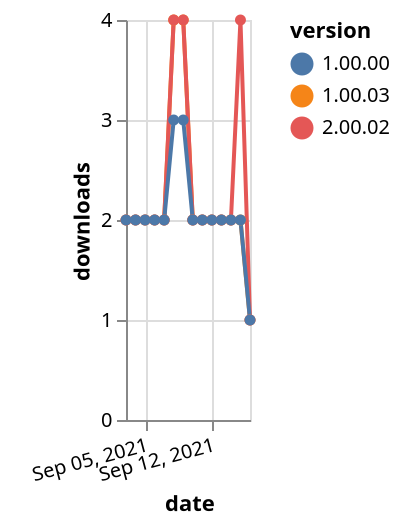 {"$schema": "https://vega.github.io/schema/vega-lite/v5.json", "description": "A simple bar chart with embedded data.", "data": {"values": [{"date": "2021-09-03", "total": 1694, "delta": 2, "version": "1.00.03"}, {"date": "2021-09-04", "total": 1696, "delta": 2, "version": "1.00.03"}, {"date": "2021-09-05", "total": 1698, "delta": 2, "version": "1.00.03"}, {"date": "2021-09-06", "total": 1700, "delta": 2, "version": "1.00.03"}, {"date": "2021-09-07", "total": 1702, "delta": 2, "version": "1.00.03"}, {"date": "2021-09-08", "total": 1706, "delta": 4, "version": "1.00.03"}, {"date": "2021-09-09", "total": 1710, "delta": 4, "version": "1.00.03"}, {"date": "2021-09-10", "total": 1712, "delta": 2, "version": "1.00.03"}, {"date": "2021-09-11", "total": 1714, "delta": 2, "version": "1.00.03"}, {"date": "2021-09-12", "total": 1716, "delta": 2, "version": "1.00.03"}, {"date": "2021-09-13", "total": 1718, "delta": 2, "version": "1.00.03"}, {"date": "2021-09-14", "total": 1720, "delta": 2, "version": "1.00.03"}, {"date": "2021-09-15", "total": 1722, "delta": 2, "version": "1.00.03"}, {"date": "2021-09-16", "total": 1723, "delta": 1, "version": "1.00.03"}, {"date": "2021-09-03", "total": 1546, "delta": 2, "version": "2.00.02"}, {"date": "2021-09-04", "total": 1548, "delta": 2, "version": "2.00.02"}, {"date": "2021-09-05", "total": 1550, "delta": 2, "version": "2.00.02"}, {"date": "2021-09-06", "total": 1552, "delta": 2, "version": "2.00.02"}, {"date": "2021-09-07", "total": 1554, "delta": 2, "version": "2.00.02"}, {"date": "2021-09-08", "total": 1558, "delta": 4, "version": "2.00.02"}, {"date": "2021-09-09", "total": 1562, "delta": 4, "version": "2.00.02"}, {"date": "2021-09-10", "total": 1564, "delta": 2, "version": "2.00.02"}, {"date": "2021-09-11", "total": 1566, "delta": 2, "version": "2.00.02"}, {"date": "2021-09-12", "total": 1568, "delta": 2, "version": "2.00.02"}, {"date": "2021-09-13", "total": 1570, "delta": 2, "version": "2.00.02"}, {"date": "2021-09-14", "total": 1572, "delta": 2, "version": "2.00.02"}, {"date": "2021-09-15", "total": 1576, "delta": 4, "version": "2.00.02"}, {"date": "2021-09-16", "total": 1577, "delta": 1, "version": "2.00.02"}, {"date": "2021-09-03", "total": 2016, "delta": 2, "version": "1.00.00"}, {"date": "2021-09-04", "total": 2018, "delta": 2, "version": "1.00.00"}, {"date": "2021-09-05", "total": 2020, "delta": 2, "version": "1.00.00"}, {"date": "2021-09-06", "total": 2022, "delta": 2, "version": "1.00.00"}, {"date": "2021-09-07", "total": 2024, "delta": 2, "version": "1.00.00"}, {"date": "2021-09-08", "total": 2027, "delta": 3, "version": "1.00.00"}, {"date": "2021-09-09", "total": 2030, "delta": 3, "version": "1.00.00"}, {"date": "2021-09-10", "total": 2032, "delta": 2, "version": "1.00.00"}, {"date": "2021-09-11", "total": 2034, "delta": 2, "version": "1.00.00"}, {"date": "2021-09-12", "total": 2036, "delta": 2, "version": "1.00.00"}, {"date": "2021-09-13", "total": 2038, "delta": 2, "version": "1.00.00"}, {"date": "2021-09-14", "total": 2040, "delta": 2, "version": "1.00.00"}, {"date": "2021-09-15", "total": 2042, "delta": 2, "version": "1.00.00"}, {"date": "2021-09-16", "total": 2043, "delta": 1, "version": "1.00.00"}]}, "width": "container", "mark": {"type": "line", "point": {"filled": true}}, "encoding": {"x": {"field": "date", "type": "temporal", "timeUnit": "yearmonthdate", "title": "date", "axis": {"labelAngle": -15}}, "y": {"field": "delta", "type": "quantitative", "title": "downloads"}, "color": {"field": "version", "type": "nominal"}, "tooltip": {"field": "delta"}}}